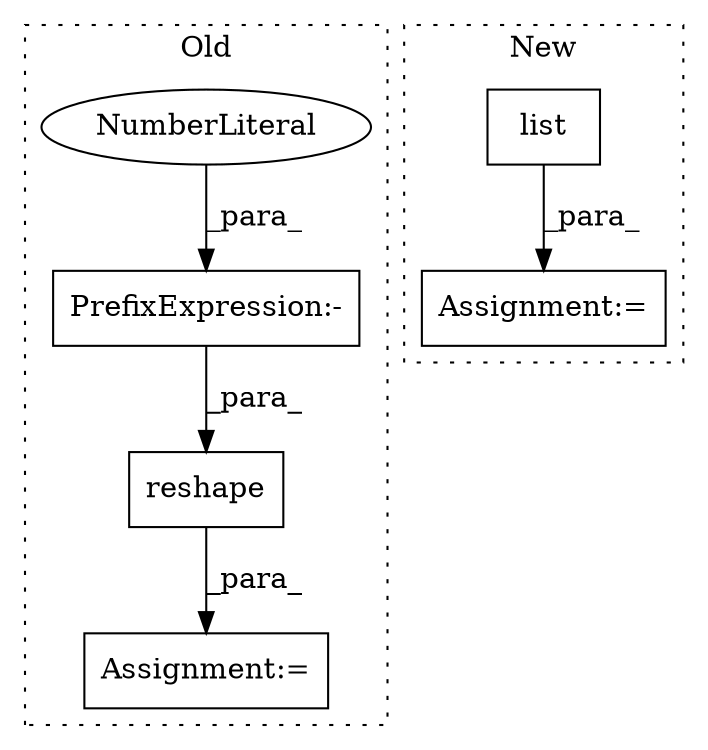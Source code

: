 digraph G {
subgraph cluster0 {
1 [label="reshape" a="32" s="872,904" l="8,1" shape="box"];
3 [label="Assignment:=" a="7" s="827" l="1" shape="box"];
5 [label="PrefixExpression:-" a="38" s="901" l="1" shape="box"];
6 [label="NumberLiteral" a="34" s="902" l="1" shape="ellipse"];
label = "Old";
style="dotted";
}
subgraph cluster1 {
2 [label="list" a="32" s="1216,1256" l="5,1" shape="box"];
4 [label="Assignment:=" a="7" s="1215" l="1" shape="box"];
label = "New";
style="dotted";
}
1 -> 3 [label="_para_"];
2 -> 4 [label="_para_"];
5 -> 1 [label="_para_"];
6 -> 5 [label="_para_"];
}